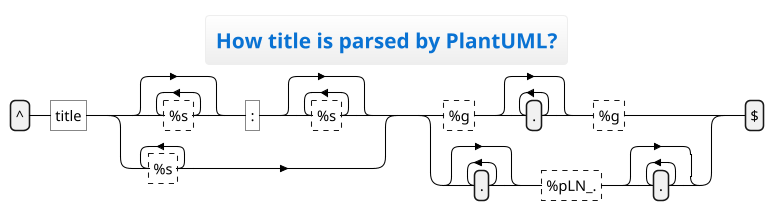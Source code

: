 ' Do not edit
' Theme Gallery
' autogenerated by script
'
@startregex
!theme cloudscape-design
title How title is parsed by PlantUML?
^title(?:[%s]*:[%s]*|[%s]+)(?:(?:[%g](.*)[%g])|(?:(.*[%pLN_.].*)))$
@endregex
